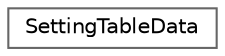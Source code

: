 digraph "クラス階層図"
{
 // LATEX_PDF_SIZE
  bgcolor="transparent";
  edge [fontname=Helvetica,fontsize=10,labelfontname=Helvetica,labelfontsize=10];
  node [fontname=Helvetica,fontsize=10,shape=box,height=0.2,width=0.4];
  rankdir="LR";
  Node0 [id="Node000000",label="SettingTableData",height=0.2,width=0.4,color="grey40", fillcolor="white", style="filled",URL="$struct_setting_table_data.html",tooltip="設定ファイルのテーブルのデータをまとめた構造体"];
}
